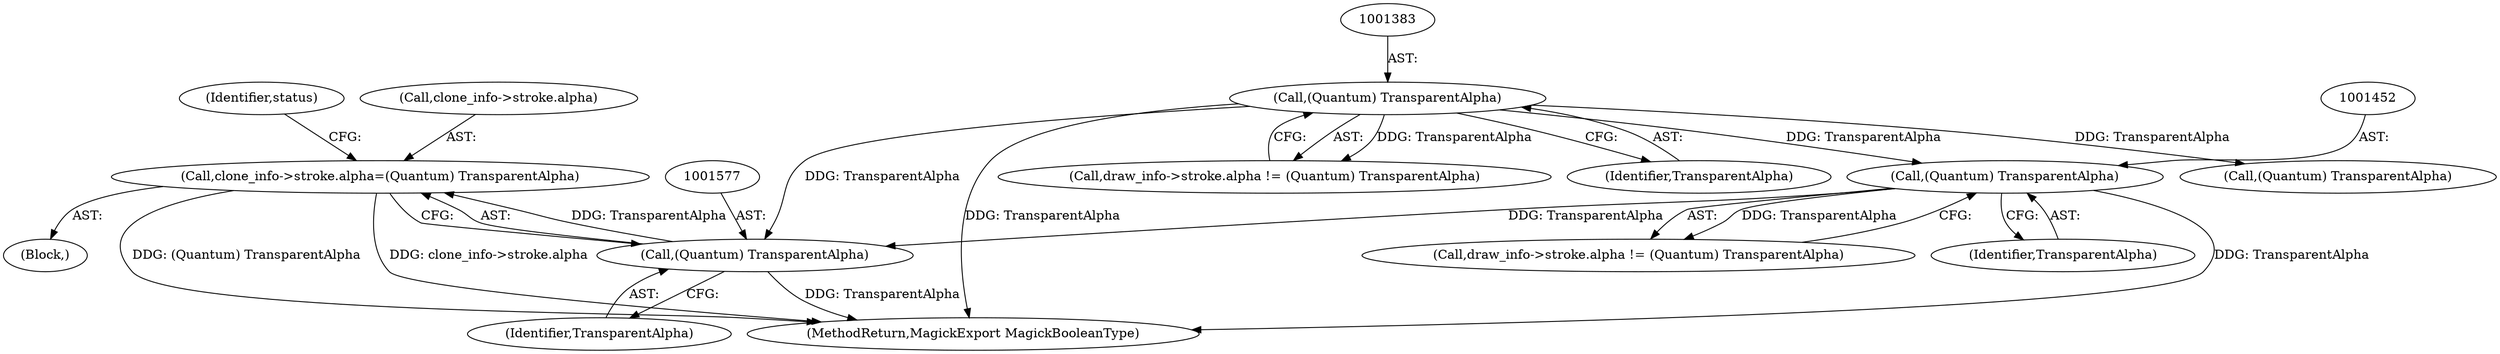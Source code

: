 digraph "0_ImageMagick_726812fa2fa7ce16bcf58f6e115f65427a1c0950_2@pointer" {
"1001570" [label="(Call,clone_info->stroke.alpha=(Quantum) TransparentAlpha)"];
"1001576" [label="(Call,(Quantum) TransparentAlpha)"];
"1001382" [label="(Call,(Quantum) TransparentAlpha)"];
"1001451" [label="(Call,(Quantum) TransparentAlpha)"];
"1001580" [label="(Identifier,status)"];
"1001571" [label="(Call,clone_info->stroke.alpha)"];
"1001445" [label="(Call,draw_info->stroke.alpha != (Quantum) TransparentAlpha)"];
"1001376" [label="(Call,draw_info->stroke.alpha != (Quantum) TransparentAlpha)"];
"1001578" [label="(Identifier,TransparentAlpha)"];
"1001570" [label="(Call,clone_info->stroke.alpha=(Quantum) TransparentAlpha)"];
"1001629" [label="(MethodReturn,MagickExport MagickBooleanType)"];
"1001451" [label="(Call,(Quantum) TransparentAlpha)"];
"1001384" [label="(Identifier,TransparentAlpha)"];
"1001576" [label="(Call,(Quantum) TransparentAlpha)"];
"1001461" [label="(Block,)"];
"1001453" [label="(Identifier,TransparentAlpha)"];
"1001382" [label="(Call,(Quantum) TransparentAlpha)"];
"1001404" [label="(Call,(Quantum) TransparentAlpha)"];
"1001570" -> "1001461"  [label="AST: "];
"1001570" -> "1001576"  [label="CFG: "];
"1001571" -> "1001570"  [label="AST: "];
"1001576" -> "1001570"  [label="AST: "];
"1001580" -> "1001570"  [label="CFG: "];
"1001570" -> "1001629"  [label="DDG: (Quantum) TransparentAlpha"];
"1001570" -> "1001629"  [label="DDG: clone_info->stroke.alpha"];
"1001576" -> "1001570"  [label="DDG: TransparentAlpha"];
"1001576" -> "1001578"  [label="CFG: "];
"1001577" -> "1001576"  [label="AST: "];
"1001578" -> "1001576"  [label="AST: "];
"1001576" -> "1001629"  [label="DDG: TransparentAlpha"];
"1001382" -> "1001576"  [label="DDG: TransparentAlpha"];
"1001451" -> "1001576"  [label="DDG: TransparentAlpha"];
"1001382" -> "1001376"  [label="AST: "];
"1001382" -> "1001384"  [label="CFG: "];
"1001383" -> "1001382"  [label="AST: "];
"1001384" -> "1001382"  [label="AST: "];
"1001376" -> "1001382"  [label="CFG: "];
"1001382" -> "1001629"  [label="DDG: TransparentAlpha"];
"1001382" -> "1001376"  [label="DDG: TransparentAlpha"];
"1001382" -> "1001404"  [label="DDG: TransparentAlpha"];
"1001382" -> "1001451"  [label="DDG: TransparentAlpha"];
"1001451" -> "1001445"  [label="AST: "];
"1001451" -> "1001453"  [label="CFG: "];
"1001452" -> "1001451"  [label="AST: "];
"1001453" -> "1001451"  [label="AST: "];
"1001445" -> "1001451"  [label="CFG: "];
"1001451" -> "1001629"  [label="DDG: TransparentAlpha"];
"1001451" -> "1001445"  [label="DDG: TransparentAlpha"];
}
